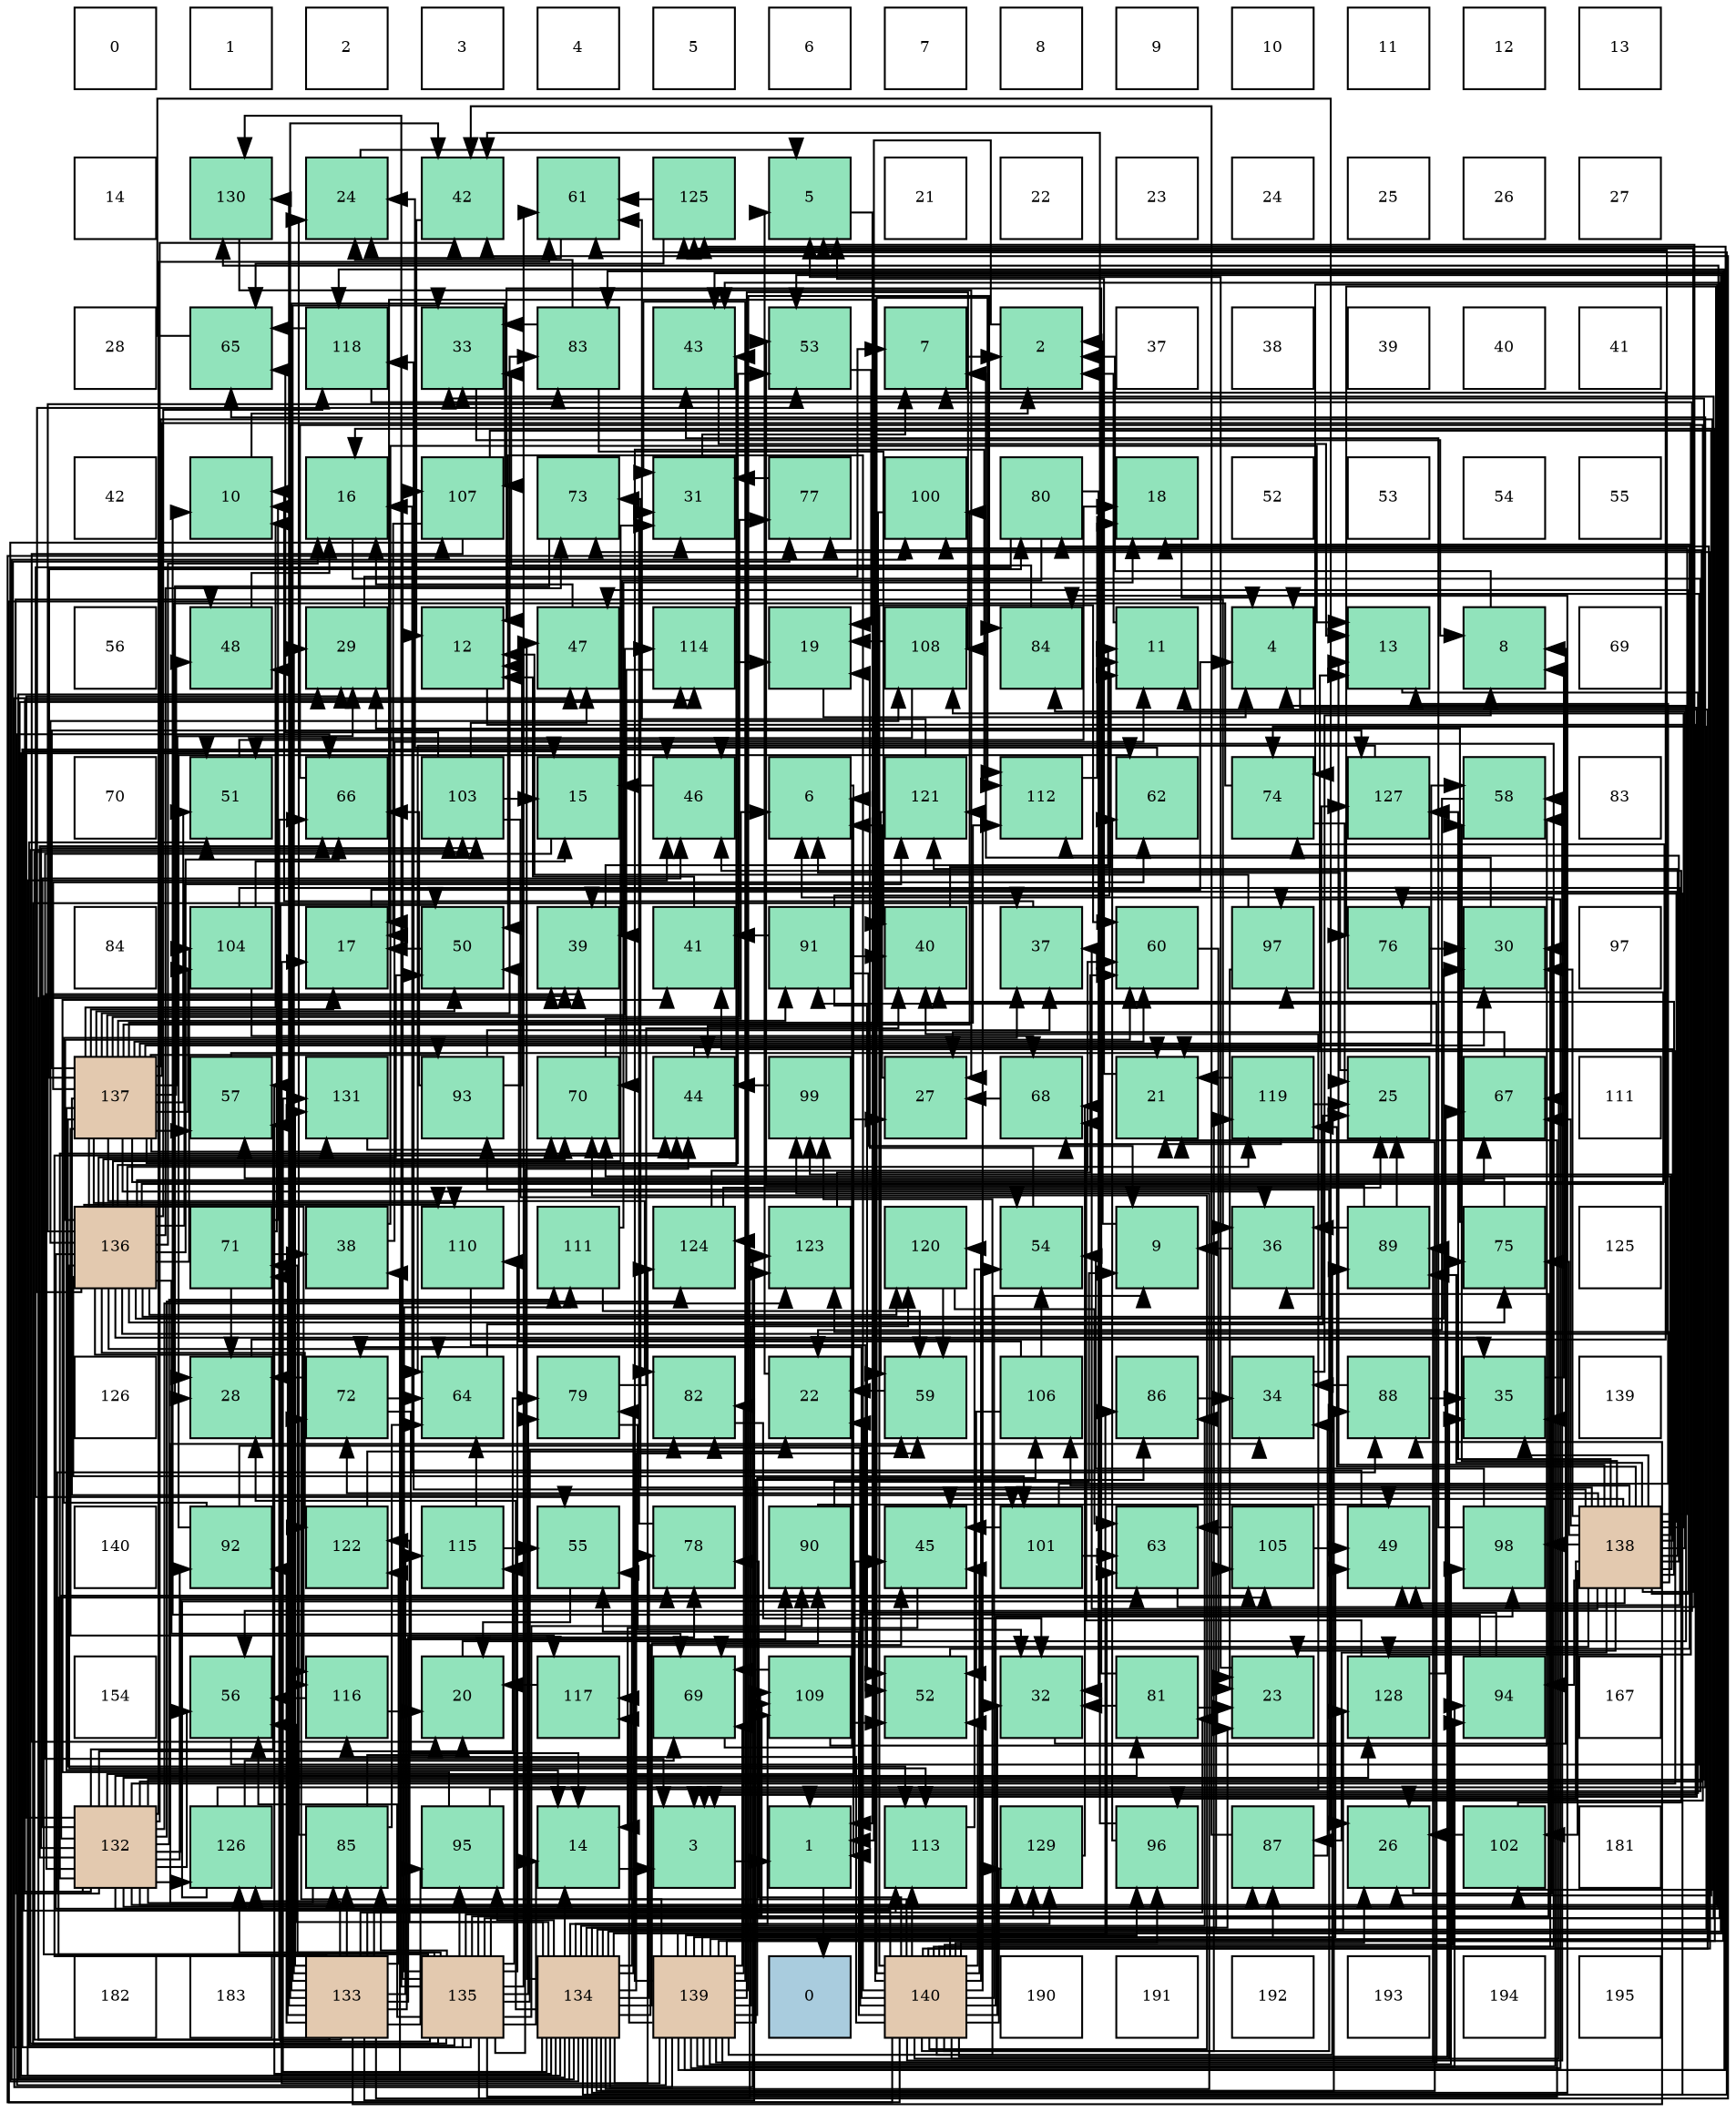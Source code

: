 digraph layout{
 rankdir=TB;
 splines=ortho;
 node [style=filled shape=square fixedsize=true width=0.6];
0[label="0", fontsize=8, fillcolor="#ffffff"];
1[label="1", fontsize=8, fillcolor="#ffffff"];
2[label="2", fontsize=8, fillcolor="#ffffff"];
3[label="3", fontsize=8, fillcolor="#ffffff"];
4[label="4", fontsize=8, fillcolor="#ffffff"];
5[label="5", fontsize=8, fillcolor="#ffffff"];
6[label="6", fontsize=8, fillcolor="#ffffff"];
7[label="7", fontsize=8, fillcolor="#ffffff"];
8[label="8", fontsize=8, fillcolor="#ffffff"];
9[label="9", fontsize=8, fillcolor="#ffffff"];
10[label="10", fontsize=8, fillcolor="#ffffff"];
11[label="11", fontsize=8, fillcolor="#ffffff"];
12[label="12", fontsize=8, fillcolor="#ffffff"];
13[label="13", fontsize=8, fillcolor="#ffffff"];
14[label="14", fontsize=8, fillcolor="#ffffff"];
15[label="130", fontsize=8, fillcolor="#91e3bb"];
16[label="24", fontsize=8, fillcolor="#91e3bb"];
17[label="42", fontsize=8, fillcolor="#91e3bb"];
18[label="61", fontsize=8, fillcolor="#91e3bb"];
19[label="125", fontsize=8, fillcolor="#91e3bb"];
20[label="5", fontsize=8, fillcolor="#91e3bb"];
21[label="21", fontsize=8, fillcolor="#ffffff"];
22[label="22", fontsize=8, fillcolor="#ffffff"];
23[label="23", fontsize=8, fillcolor="#ffffff"];
24[label="24", fontsize=8, fillcolor="#ffffff"];
25[label="25", fontsize=8, fillcolor="#ffffff"];
26[label="26", fontsize=8, fillcolor="#ffffff"];
27[label="27", fontsize=8, fillcolor="#ffffff"];
28[label="28", fontsize=8, fillcolor="#ffffff"];
29[label="65", fontsize=8, fillcolor="#91e3bb"];
30[label="118", fontsize=8, fillcolor="#91e3bb"];
31[label="33", fontsize=8, fillcolor="#91e3bb"];
32[label="83", fontsize=8, fillcolor="#91e3bb"];
33[label="43", fontsize=8, fillcolor="#91e3bb"];
34[label="53", fontsize=8, fillcolor="#91e3bb"];
35[label="7", fontsize=8, fillcolor="#91e3bb"];
36[label="2", fontsize=8, fillcolor="#91e3bb"];
37[label="37", fontsize=8, fillcolor="#ffffff"];
38[label="38", fontsize=8, fillcolor="#ffffff"];
39[label="39", fontsize=8, fillcolor="#ffffff"];
40[label="40", fontsize=8, fillcolor="#ffffff"];
41[label="41", fontsize=8, fillcolor="#ffffff"];
42[label="42", fontsize=8, fillcolor="#ffffff"];
43[label="10", fontsize=8, fillcolor="#91e3bb"];
44[label="16", fontsize=8, fillcolor="#91e3bb"];
45[label="107", fontsize=8, fillcolor="#91e3bb"];
46[label="73", fontsize=8, fillcolor="#91e3bb"];
47[label="31", fontsize=8, fillcolor="#91e3bb"];
48[label="77", fontsize=8, fillcolor="#91e3bb"];
49[label="100", fontsize=8, fillcolor="#91e3bb"];
50[label="80", fontsize=8, fillcolor="#91e3bb"];
51[label="18", fontsize=8, fillcolor="#91e3bb"];
52[label="52", fontsize=8, fillcolor="#ffffff"];
53[label="53", fontsize=8, fillcolor="#ffffff"];
54[label="54", fontsize=8, fillcolor="#ffffff"];
55[label="55", fontsize=8, fillcolor="#ffffff"];
56[label="56", fontsize=8, fillcolor="#ffffff"];
57[label="48", fontsize=8, fillcolor="#91e3bb"];
58[label="29", fontsize=8, fillcolor="#91e3bb"];
59[label="12", fontsize=8, fillcolor="#91e3bb"];
60[label="47", fontsize=8, fillcolor="#91e3bb"];
61[label="114", fontsize=8, fillcolor="#91e3bb"];
62[label="19", fontsize=8, fillcolor="#91e3bb"];
63[label="108", fontsize=8, fillcolor="#91e3bb"];
64[label="84", fontsize=8, fillcolor="#91e3bb"];
65[label="11", fontsize=8, fillcolor="#91e3bb"];
66[label="4", fontsize=8, fillcolor="#91e3bb"];
67[label="13", fontsize=8, fillcolor="#91e3bb"];
68[label="8", fontsize=8, fillcolor="#91e3bb"];
69[label="69", fontsize=8, fillcolor="#ffffff"];
70[label="70", fontsize=8, fillcolor="#ffffff"];
71[label="51", fontsize=8, fillcolor="#91e3bb"];
72[label="66", fontsize=8, fillcolor="#91e3bb"];
73[label="103", fontsize=8, fillcolor="#91e3bb"];
74[label="15", fontsize=8, fillcolor="#91e3bb"];
75[label="46", fontsize=8, fillcolor="#91e3bb"];
76[label="6", fontsize=8, fillcolor="#91e3bb"];
77[label="121", fontsize=8, fillcolor="#91e3bb"];
78[label="112", fontsize=8, fillcolor="#91e3bb"];
79[label="62", fontsize=8, fillcolor="#91e3bb"];
80[label="74", fontsize=8, fillcolor="#91e3bb"];
81[label="127", fontsize=8, fillcolor="#91e3bb"];
82[label="58", fontsize=8, fillcolor="#91e3bb"];
83[label="83", fontsize=8, fillcolor="#ffffff"];
84[label="84", fontsize=8, fillcolor="#ffffff"];
85[label="104", fontsize=8, fillcolor="#91e3bb"];
86[label="17", fontsize=8, fillcolor="#91e3bb"];
87[label="50", fontsize=8, fillcolor="#91e3bb"];
88[label="39", fontsize=8, fillcolor="#91e3bb"];
89[label="41", fontsize=8, fillcolor="#91e3bb"];
90[label="91", fontsize=8, fillcolor="#91e3bb"];
91[label="40", fontsize=8, fillcolor="#91e3bb"];
92[label="37", fontsize=8, fillcolor="#91e3bb"];
93[label="60", fontsize=8, fillcolor="#91e3bb"];
94[label="97", fontsize=8, fillcolor="#91e3bb"];
95[label="76", fontsize=8, fillcolor="#91e3bb"];
96[label="30", fontsize=8, fillcolor="#91e3bb"];
97[label="97", fontsize=8, fillcolor="#ffffff"];
98[label="137", fontsize=8, fillcolor="#e3c9af"];
99[label="57", fontsize=8, fillcolor="#91e3bb"];
100[label="131", fontsize=8, fillcolor="#91e3bb"];
101[label="93", fontsize=8, fillcolor="#91e3bb"];
102[label="70", fontsize=8, fillcolor="#91e3bb"];
103[label="44", fontsize=8, fillcolor="#91e3bb"];
104[label="99", fontsize=8, fillcolor="#91e3bb"];
105[label="27", fontsize=8, fillcolor="#91e3bb"];
106[label="68", fontsize=8, fillcolor="#91e3bb"];
107[label="21", fontsize=8, fillcolor="#91e3bb"];
108[label="119", fontsize=8, fillcolor="#91e3bb"];
109[label="25", fontsize=8, fillcolor="#91e3bb"];
110[label="67", fontsize=8, fillcolor="#91e3bb"];
111[label="111", fontsize=8, fillcolor="#ffffff"];
112[label="136", fontsize=8, fillcolor="#e3c9af"];
113[label="71", fontsize=8, fillcolor="#91e3bb"];
114[label="38", fontsize=8, fillcolor="#91e3bb"];
115[label="110", fontsize=8, fillcolor="#91e3bb"];
116[label="111", fontsize=8, fillcolor="#91e3bb"];
117[label="124", fontsize=8, fillcolor="#91e3bb"];
118[label="123", fontsize=8, fillcolor="#91e3bb"];
119[label="120", fontsize=8, fillcolor="#91e3bb"];
120[label="54", fontsize=8, fillcolor="#91e3bb"];
121[label="9", fontsize=8, fillcolor="#91e3bb"];
122[label="36", fontsize=8, fillcolor="#91e3bb"];
123[label="89", fontsize=8, fillcolor="#91e3bb"];
124[label="75", fontsize=8, fillcolor="#91e3bb"];
125[label="125", fontsize=8, fillcolor="#ffffff"];
126[label="126", fontsize=8, fillcolor="#ffffff"];
127[label="28", fontsize=8, fillcolor="#91e3bb"];
128[label="72", fontsize=8, fillcolor="#91e3bb"];
129[label="64", fontsize=8, fillcolor="#91e3bb"];
130[label="79", fontsize=8, fillcolor="#91e3bb"];
131[label="82", fontsize=8, fillcolor="#91e3bb"];
132[label="22", fontsize=8, fillcolor="#91e3bb"];
133[label="59", fontsize=8, fillcolor="#91e3bb"];
134[label="106", fontsize=8, fillcolor="#91e3bb"];
135[label="86", fontsize=8, fillcolor="#91e3bb"];
136[label="34", fontsize=8, fillcolor="#91e3bb"];
137[label="88", fontsize=8, fillcolor="#91e3bb"];
138[label="35", fontsize=8, fillcolor="#91e3bb"];
139[label="139", fontsize=8, fillcolor="#ffffff"];
140[label="140", fontsize=8, fillcolor="#ffffff"];
141[label="92", fontsize=8, fillcolor="#91e3bb"];
142[label="122", fontsize=8, fillcolor="#91e3bb"];
143[label="115", fontsize=8, fillcolor="#91e3bb"];
144[label="55", fontsize=8, fillcolor="#91e3bb"];
145[label="78", fontsize=8, fillcolor="#91e3bb"];
146[label="90", fontsize=8, fillcolor="#91e3bb"];
147[label="45", fontsize=8, fillcolor="#91e3bb"];
148[label="101", fontsize=8, fillcolor="#91e3bb"];
149[label="63", fontsize=8, fillcolor="#91e3bb"];
150[label="105", fontsize=8, fillcolor="#91e3bb"];
151[label="49", fontsize=8, fillcolor="#91e3bb"];
152[label="98", fontsize=8, fillcolor="#91e3bb"];
153[label="138", fontsize=8, fillcolor="#e3c9af"];
154[label="154", fontsize=8, fillcolor="#ffffff"];
155[label="56", fontsize=8, fillcolor="#91e3bb"];
156[label="116", fontsize=8, fillcolor="#91e3bb"];
157[label="20", fontsize=8, fillcolor="#91e3bb"];
158[label="117", fontsize=8, fillcolor="#91e3bb"];
159[label="69", fontsize=8, fillcolor="#91e3bb"];
160[label="109", fontsize=8, fillcolor="#91e3bb"];
161[label="52", fontsize=8, fillcolor="#91e3bb"];
162[label="32", fontsize=8, fillcolor="#91e3bb"];
163[label="81", fontsize=8, fillcolor="#91e3bb"];
164[label="23", fontsize=8, fillcolor="#91e3bb"];
165[label="128", fontsize=8, fillcolor="#91e3bb"];
166[label="94", fontsize=8, fillcolor="#91e3bb"];
167[label="167", fontsize=8, fillcolor="#ffffff"];
168[label="132", fontsize=8, fillcolor="#e3c9af"];
169[label="126", fontsize=8, fillcolor="#91e3bb"];
170[label="85", fontsize=8, fillcolor="#91e3bb"];
171[label="95", fontsize=8, fillcolor="#91e3bb"];
172[label="14", fontsize=8, fillcolor="#91e3bb"];
173[label="3", fontsize=8, fillcolor="#91e3bb"];
174[label="1", fontsize=8, fillcolor="#91e3bb"];
175[label="113", fontsize=8, fillcolor="#91e3bb"];
176[label="129", fontsize=8, fillcolor="#91e3bb"];
177[label="96", fontsize=8, fillcolor="#91e3bb"];
178[label="87", fontsize=8, fillcolor="#91e3bb"];
179[label="26", fontsize=8, fillcolor="#91e3bb"];
180[label="102", fontsize=8, fillcolor="#91e3bb"];
181[label="181", fontsize=8, fillcolor="#ffffff"];
182[label="182", fontsize=8, fillcolor="#ffffff"];
183[label="183", fontsize=8, fillcolor="#ffffff"];
184[label="133", fontsize=8, fillcolor="#e3c9af"];
185[label="135", fontsize=8, fillcolor="#e3c9af"];
186[label="134", fontsize=8, fillcolor="#e3c9af"];
187[label="139", fontsize=8, fillcolor="#e3c9af"];
188[label="0", fontsize=8, fillcolor="#a9ccde"];
189[label="140", fontsize=8, fillcolor="#e3c9af"];
190[label="190", fontsize=8, fillcolor="#ffffff"];
191[label="191", fontsize=8, fillcolor="#ffffff"];
192[label="192", fontsize=8, fillcolor="#ffffff"];
193[label="193", fontsize=8, fillcolor="#ffffff"];
194[label="194", fontsize=8, fillcolor="#ffffff"];
195[label="195", fontsize=8, fillcolor="#ffffff"];
edge [constraint=false, style=vis];174 -> 188;
36 -> 174;
173 -> 174;
66 -> 174;
20 -> 174;
76 -> 174;
35 -> 36;
68 -> 36;
121 -> 36;
43 -> 36;
65 -> 36;
59 -> 173;
67 -> 173;
172 -> 173;
74 -> 173;
44 -> 173;
86 -> 66;
51 -> 66;
62 -> 66;
157 -> 66;
107 -> 20;
132 -> 20;
164 -> 20;
16 -> 20;
109 -> 76;
179 -> 76;
105 -> 76;
127 -> 35;
58 -> 35;
96 -> 35;
47 -> 35;
162 -> 68;
31 -> 68;
136 -> 68;
138 -> 68;
122 -> 121;
92 -> 43;
114 -> 65;
114 -> 67;
88 -> 65;
91 -> 65;
89 -> 59;
17 -> 59;
33 -> 67;
103 -> 67;
147 -> 172;
75 -> 74;
60 -> 44;
57 -> 44;
151 -> 44;
87 -> 86;
71 -> 51;
161 -> 51;
34 -> 62;
120 -> 62;
144 -> 157;
155 -> 66;
99 -> 107;
82 -> 132;
133 -> 132;
93 -> 164;
18 -> 16;
79 -> 16;
149 -> 20;
129 -> 109;
29 -> 179;
72 -> 179;
110 -> 105;
106 -> 105;
159 -> 76;
102 -> 76;
113 -> 43;
113 -> 127;
113 -> 114;
113 -> 57;
128 -> 172;
128 -> 127;
128 -> 129;
46 -> 127;
80 -> 109;
80 -> 127;
124 -> 58;
124 -> 99;
95 -> 96;
48 -> 47;
145 -> 47;
130 -> 162;
130 -> 91;
50 -> 162;
50 -> 88;
50 -> 144;
163 -> 59;
163 -> 164;
163 -> 162;
131 -> 162;
32 -> 16;
32 -> 31;
32 -> 91;
64 -> 31;
170 -> 157;
170 -> 16;
170 -> 136;
170 -> 129;
135 -> 136;
178 -> 136;
178 -> 17;
137 -> 136;
137 -> 138;
123 -> 109;
123 -> 122;
123 -> 34;
146 -> 121;
146 -> 151;
90 -> 121;
90 -> 65;
90 -> 91;
90 -> 89;
90 -> 161;
141 -> 92;
141 -> 133;
141 -> 79;
101 -> 59;
101 -> 92;
101 -> 72;
166 -> 43;
166 -> 132;
171 -> 91;
171 -> 89;
177 -> 17;
177 -> 79;
94 -> 59;
94 -> 164;
152 -> 33;
152 -> 120;
104 -> 105;
104 -> 103;
49 -> 103;
148 -> 67;
148 -> 147;
148 -> 149;
180 -> 179;
180 -> 75;
73 -> 74;
73 -> 60;
73 -> 120;
73 -> 29;
85 -> 74;
85 -> 151;
85 -> 106;
150 -> 151;
150 -> 149;
134 -> 87;
134 -> 161;
134 -> 120;
45 -> 86;
45 -> 157;
45 -> 179;
63 -> 62;
63 -> 71;
160 -> 161;
160 -> 82;
160 -> 159;
115 -> 161;
116 -> 51;
116 -> 133;
78 -> 51;
175 -> 120;
61 -> 62;
61 -> 102;
143 -> 144;
143 -> 129;
156 -> 157;
156 -> 155;
158 -> 157;
30 -> 155;
30 -> 29;
108 -> 107;
108 -> 109;
108 -> 106;
119 -> 133;
119 -> 149;
77 -> 133;
77 -> 18;
142 -> 132;
118 -> 93;
117 -> 109;
117 -> 93;
19 -> 18;
19 -> 29;
169 -> 149;
169 -> 29;
169 -> 159;
81 -> 129;
165 -> 110;
165 -> 106;
176 -> 106;
15 -> 105;
100 -> 102;
168 -> 107;
168 -> 58;
168 -> 31;
168 -> 122;
168 -> 88;
168 -> 17;
168 -> 103;
168 -> 147;
168 -> 75;
168 -> 155;
168 -> 99;
168 -> 18;
168 -> 72;
168 -> 80;
168 -> 95;
168 -> 48;
168 -> 145;
168 -> 130;
168 -> 163;
168 -> 170;
168 -> 137;
168 -> 141;
168 -> 73;
168 -> 150;
168 -> 116;
168 -> 61;
168 -> 118;
168 -> 117;
168 -> 169;
168 -> 165;
168 -> 176;
168 -> 15;
184 -> 58;
184 -> 31;
184 -> 88;
184 -> 17;
184 -> 103;
184 -> 72;
184 -> 113;
184 -> 145;
184 -> 163;
184 -> 170;
184 -> 137;
184 -> 146;
184 -> 141;
184 -> 171;
184 -> 73;
184 -> 150;
184 -> 45;
184 -> 160;
184 -> 175;
184 -> 143;
184 -> 142;
184 -> 118;
184 -> 117;
184 -> 169;
184 -> 15;
184 -> 100;
186 -> 172;
186 -> 107;
186 -> 164;
186 -> 127;
186 -> 58;
186 -> 114;
186 -> 33;
186 -> 147;
186 -> 75;
186 -> 60;
186 -> 71;
186 -> 34;
186 -> 144;
186 -> 155;
186 -> 99;
186 -> 133;
186 -> 18;
186 -> 80;
186 -> 95;
186 -> 145;
186 -> 130;
186 -> 64;
186 -> 135;
186 -> 137;
186 -> 146;
186 -> 171;
186 -> 104;
186 -> 49;
186 -> 150;
186 -> 45;
186 -> 160;
186 -> 61;
186 -> 142;
186 -> 118;
186 -> 117;
186 -> 165;
186 -> 176;
186 -> 100;
185 -> 172;
185 -> 107;
185 -> 31;
185 -> 122;
185 -> 92;
185 -> 88;
185 -> 17;
185 -> 33;
185 -> 103;
185 -> 75;
185 -> 87;
185 -> 71;
185 -> 155;
185 -> 18;
185 -> 113;
185 -> 48;
185 -> 130;
185 -> 131;
185 -> 170;
185 -> 146;
185 -> 171;
185 -> 73;
185 -> 45;
185 -> 160;
185 -> 115;
185 -> 116;
185 -> 143;
185 -> 169;
185 -> 176;
185 -> 15;
112 -> 44;
112 -> 96;
112 -> 47;
112 -> 138;
112 -> 33;
112 -> 87;
112 -> 34;
112 -> 93;
112 -> 129;
112 -> 72;
112 -> 110;
112 -> 159;
112 -> 102;
112 -> 46;
112 -> 124;
112 -> 32;
112 -> 178;
112 -> 94;
112 -> 148;
112 -> 85;
112 -> 63;
112 -> 115;
112 -> 175;
112 -> 156;
112 -> 30;
112 -> 108;
112 -> 119;
112 -> 77;
112 -> 142;
112 -> 19;
112 -> 81;
98 -> 43;
98 -> 172;
98 -> 86;
98 -> 58;
98 -> 96;
98 -> 122;
98 -> 57;
98 -> 87;
98 -> 71;
98 -> 34;
98 -> 99;
98 -> 82;
98 -> 93;
98 -> 79;
98 -> 80;
98 -> 48;
98 -> 50;
98 -> 131;
98 -> 32;
98 -> 90;
98 -> 101;
98 -> 49;
98 -> 148;
98 -> 180;
98 -> 85;
98 -> 115;
98 -> 78;
98 -> 175;
98 -> 61;
98 -> 156;
98 -> 158;
98 -> 81;
98 -> 165;
98 -> 100;
153 -> 67;
153 -> 164;
153 -> 96;
153 -> 138;
153 -> 92;
153 -> 88;
153 -> 91;
153 -> 89;
153 -> 147;
153 -> 60;
153 -> 151;
153 -> 82;
153 -> 110;
153 -> 159;
153 -> 102;
153 -> 128;
153 -> 46;
153 -> 124;
153 -> 64;
153 -> 178;
153 -> 123;
153 -> 166;
153 -> 177;
153 -> 152;
153 -> 104;
153 -> 49;
153 -> 180;
153 -> 134;
153 -> 63;
153 -> 78;
153 -> 30;
153 -> 108;
153 -> 77;
153 -> 118;
153 -> 19;
153 -> 81;
187 -> 44;
187 -> 86;
187 -> 47;
187 -> 138;
187 -> 60;
187 -> 151;
187 -> 149;
187 -> 72;
187 -> 159;
187 -> 128;
187 -> 50;
187 -> 131;
187 -> 32;
187 -> 64;
187 -> 135;
187 -> 178;
187 -> 123;
187 -> 90;
187 -> 166;
187 -> 177;
187 -> 94;
187 -> 152;
187 -> 104;
187 -> 134;
187 -> 63;
187 -> 78;
187 -> 158;
187 -> 30;
187 -> 119;
187 -> 19;
189 -> 121;
189 -> 65;
189 -> 74;
189 -> 86;
189 -> 179;
189 -> 96;
189 -> 47;
189 -> 162;
189 -> 138;
189 -> 147;
189 -> 75;
189 -> 57;
189 -> 87;
189 -> 161;
189 -> 144;
189 -> 82;
189 -> 93;
189 -> 110;
189 -> 102;
189 -> 128;
189 -> 46;
189 -> 124;
189 -> 145;
189 -> 131;
189 -> 135;
189 -> 123;
189 -> 101;
189 -> 166;
189 -> 177;
189 -> 152;
189 -> 78;
189 -> 175;
189 -> 156;
189 -> 158;
189 -> 108;
189 -> 119;
189 -> 77;
189 -> 176;
edge [constraint=true, style=invis];
0 -> 14 -> 28 -> 42 -> 56 -> 70 -> 84 -> 98 -> 112 -> 126 -> 140 -> 154 -> 168 -> 182;
1 -> 15 -> 29 -> 43 -> 57 -> 71 -> 85 -> 99 -> 113 -> 127 -> 141 -> 155 -> 169 -> 183;
2 -> 16 -> 30 -> 44 -> 58 -> 72 -> 86 -> 100 -> 114 -> 128 -> 142 -> 156 -> 170 -> 184;
3 -> 17 -> 31 -> 45 -> 59 -> 73 -> 87 -> 101 -> 115 -> 129 -> 143 -> 157 -> 171 -> 185;
4 -> 18 -> 32 -> 46 -> 60 -> 74 -> 88 -> 102 -> 116 -> 130 -> 144 -> 158 -> 172 -> 186;
5 -> 19 -> 33 -> 47 -> 61 -> 75 -> 89 -> 103 -> 117 -> 131 -> 145 -> 159 -> 173 -> 187;
6 -> 20 -> 34 -> 48 -> 62 -> 76 -> 90 -> 104 -> 118 -> 132 -> 146 -> 160 -> 174 -> 188;
7 -> 21 -> 35 -> 49 -> 63 -> 77 -> 91 -> 105 -> 119 -> 133 -> 147 -> 161 -> 175 -> 189;
8 -> 22 -> 36 -> 50 -> 64 -> 78 -> 92 -> 106 -> 120 -> 134 -> 148 -> 162 -> 176 -> 190;
9 -> 23 -> 37 -> 51 -> 65 -> 79 -> 93 -> 107 -> 121 -> 135 -> 149 -> 163 -> 177 -> 191;
10 -> 24 -> 38 -> 52 -> 66 -> 80 -> 94 -> 108 -> 122 -> 136 -> 150 -> 164 -> 178 -> 192;
11 -> 25 -> 39 -> 53 -> 67 -> 81 -> 95 -> 109 -> 123 -> 137 -> 151 -> 165 -> 179 -> 193;
12 -> 26 -> 40 -> 54 -> 68 -> 82 -> 96 -> 110 -> 124 -> 138 -> 152 -> 166 -> 180 -> 194;
13 -> 27 -> 41 -> 55 -> 69 -> 83 -> 97 -> 111 -> 125 -> 139 -> 153 -> 167 -> 181 -> 195;
rank = same {0 -> 1 -> 2 -> 3 -> 4 -> 5 -> 6 -> 7 -> 8 -> 9 -> 10 -> 11 -> 12 -> 13};
rank = same {14 -> 15 -> 16 -> 17 -> 18 -> 19 -> 20 -> 21 -> 22 -> 23 -> 24 -> 25 -> 26 -> 27};
rank = same {28 -> 29 -> 30 -> 31 -> 32 -> 33 -> 34 -> 35 -> 36 -> 37 -> 38 -> 39 -> 40 -> 41};
rank = same {42 -> 43 -> 44 -> 45 -> 46 -> 47 -> 48 -> 49 -> 50 -> 51 -> 52 -> 53 -> 54 -> 55};
rank = same {56 -> 57 -> 58 -> 59 -> 60 -> 61 -> 62 -> 63 -> 64 -> 65 -> 66 -> 67 -> 68 -> 69};
rank = same {70 -> 71 -> 72 -> 73 -> 74 -> 75 -> 76 -> 77 -> 78 -> 79 -> 80 -> 81 -> 82 -> 83};
rank = same {84 -> 85 -> 86 -> 87 -> 88 -> 89 -> 90 -> 91 -> 92 -> 93 -> 94 -> 95 -> 96 -> 97};
rank = same {98 -> 99 -> 100 -> 101 -> 102 -> 103 -> 104 -> 105 -> 106 -> 107 -> 108 -> 109 -> 110 -> 111};
rank = same {112 -> 113 -> 114 -> 115 -> 116 -> 117 -> 118 -> 119 -> 120 -> 121 -> 122 -> 123 -> 124 -> 125};
rank = same {126 -> 127 -> 128 -> 129 -> 130 -> 131 -> 132 -> 133 -> 134 -> 135 -> 136 -> 137 -> 138 -> 139};
rank = same {140 -> 141 -> 142 -> 143 -> 144 -> 145 -> 146 -> 147 -> 148 -> 149 -> 150 -> 151 -> 152 -> 153};
rank = same {154 -> 155 -> 156 -> 157 -> 158 -> 159 -> 160 -> 161 -> 162 -> 163 -> 164 -> 165 -> 166 -> 167};
rank = same {168 -> 169 -> 170 -> 171 -> 172 -> 173 -> 174 -> 175 -> 176 -> 177 -> 178 -> 179 -> 180 -> 181};
rank = same {182 -> 183 -> 184 -> 185 -> 186 -> 187 -> 188 -> 189 -> 190 -> 191 -> 192 -> 193 -> 194 -> 195};
}